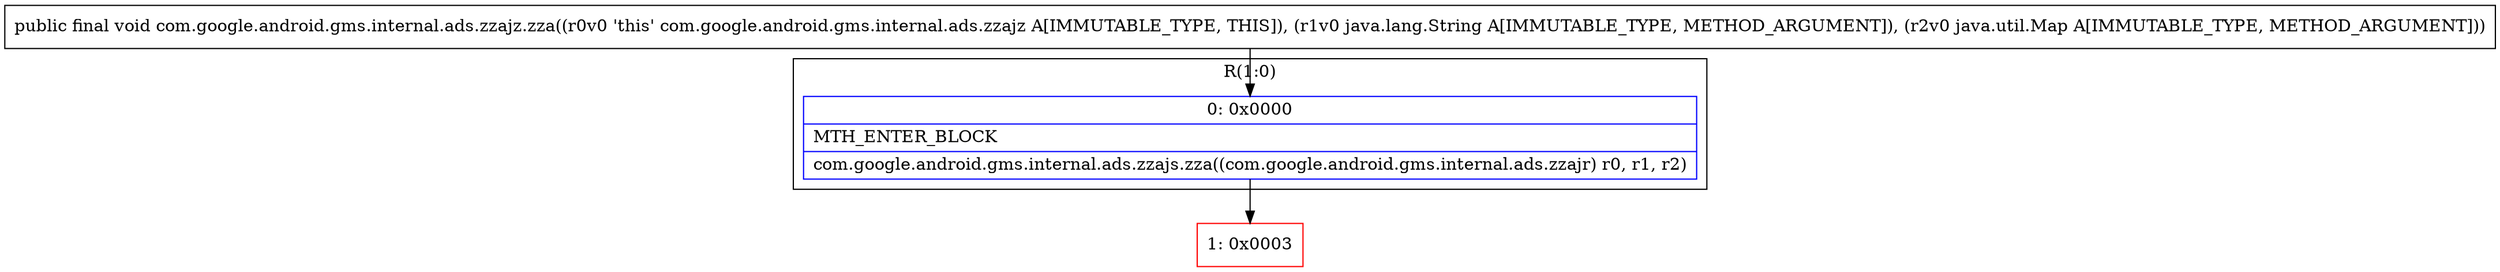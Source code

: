 digraph "CFG forcom.google.android.gms.internal.ads.zzajz.zza(Ljava\/lang\/String;Ljava\/util\/Map;)V" {
subgraph cluster_Region_1754834223 {
label = "R(1:0)";
node [shape=record,color=blue];
Node_0 [shape=record,label="{0\:\ 0x0000|MTH_ENTER_BLOCK\l|com.google.android.gms.internal.ads.zzajs.zza((com.google.android.gms.internal.ads.zzajr) r0, r1, r2)\l}"];
}
Node_1 [shape=record,color=red,label="{1\:\ 0x0003}"];
MethodNode[shape=record,label="{public final void com.google.android.gms.internal.ads.zzajz.zza((r0v0 'this' com.google.android.gms.internal.ads.zzajz A[IMMUTABLE_TYPE, THIS]), (r1v0 java.lang.String A[IMMUTABLE_TYPE, METHOD_ARGUMENT]), (r2v0 java.util.Map A[IMMUTABLE_TYPE, METHOD_ARGUMENT])) }"];
MethodNode -> Node_0;
Node_0 -> Node_1;
}

